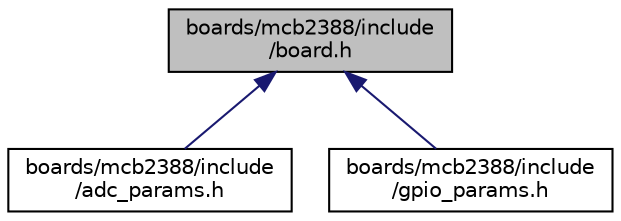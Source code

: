 digraph "boards/mcb2388/include/board.h"
{
 // LATEX_PDF_SIZE
  edge [fontname="Helvetica",fontsize="10",labelfontname="Helvetica",labelfontsize="10"];
  node [fontname="Helvetica",fontsize="10",shape=record];
  Node1 [label="boards/mcb2388/include\l/board.h",height=0.2,width=0.4,color="black", fillcolor="grey75", style="filled", fontcolor="black",tooltip="Basic definitions for the MCB2388 board."];
  Node1 -> Node2 [dir="back",color="midnightblue",fontsize="10",style="solid",fontname="Helvetica"];
  Node2 [label="boards/mcb2388/include\l/adc_params.h",height=0.2,width=0.4,color="black", fillcolor="white", style="filled",URL="$mcb2388_2include_2adc__params_8h.html",tooltip="Board specific configuration of direct mapped ADC."];
  Node1 -> Node3 [dir="back",color="midnightblue",fontsize="10",style="solid",fontname="Helvetica"];
  Node3 [label="boards/mcb2388/include\l/gpio_params.h",height=0.2,width=0.4,color="black", fillcolor="white", style="filled",URL="$mcb2388_2include_2gpio__params_8h.html",tooltip="Board specific configuration of direct mapped GPIOs."];
}
